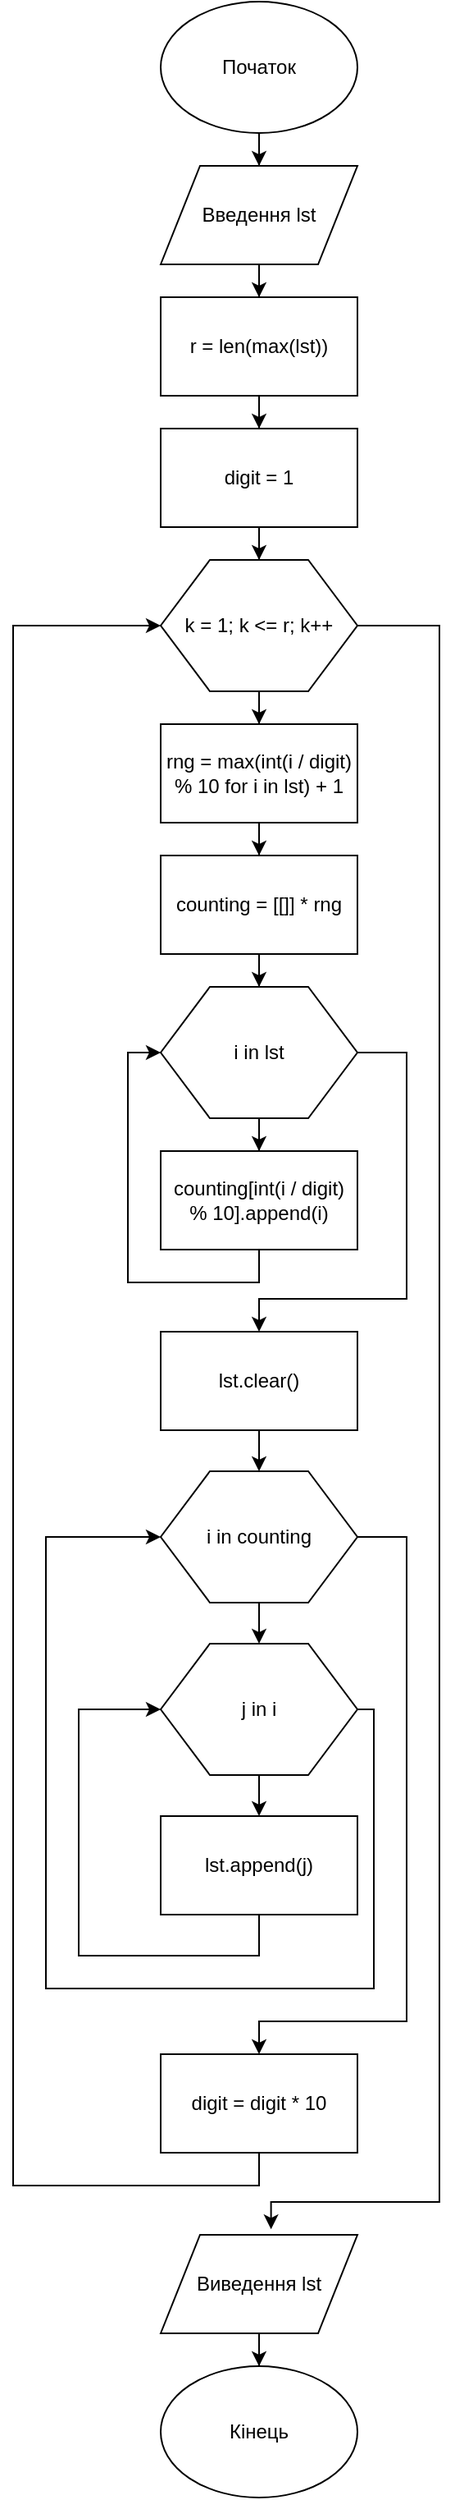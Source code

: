 <mxfile version="12.1.5" type="device" pages="1"><diagram id="dB1THNFQH96t44f8qNYR" name="Page-1"><mxGraphModel dx="2048" dy="1109" grid="1" gridSize="10" guides="1" tooltips="1" connect="1" arrows="1" fold="1" page="1" pageScale="1" pageWidth="900" pageHeight="1600" math="0" shadow="0"><root><mxCell id="0"/><mxCell id="1" parent="0"/><mxCell id="gM0uy4kYvN24FJa0DRkc-7" value="" style="edgeStyle=orthogonalEdgeStyle;rounded=0;orthogonalLoop=1;jettySize=auto;html=1;" edge="1" parent="1" source="gM0uy4kYvN24FJa0DRkc-1" target="gM0uy4kYvN24FJa0DRkc-2"><mxGeometry relative="1" as="geometry"/></mxCell><mxCell id="gM0uy4kYvN24FJa0DRkc-1" value="Початок" style="ellipse;whiteSpace=wrap;html=1;" vertex="1" parent="1"><mxGeometry x="360" y="10" width="120" height="80" as="geometry"/></mxCell><mxCell id="gM0uy4kYvN24FJa0DRkc-34" value="" style="edgeStyle=orthogonalEdgeStyle;rounded=0;orthogonalLoop=1;jettySize=auto;html=1;" edge="1" parent="1" source="gM0uy4kYvN24FJa0DRkc-2" target="gM0uy4kYvN24FJa0DRkc-33"><mxGeometry relative="1" as="geometry"/></mxCell><mxCell id="gM0uy4kYvN24FJa0DRkc-2" value="Введення lst" style="shape=parallelogram;perimeter=parallelogramPerimeter;whiteSpace=wrap;html=1;" vertex="1" parent="1"><mxGeometry x="360" y="110" width="120" height="60" as="geometry"/></mxCell><mxCell id="gM0uy4kYvN24FJa0DRkc-9" value="" style="edgeStyle=orthogonalEdgeStyle;rounded=0;orthogonalLoop=1;jettySize=auto;html=1;" edge="1" parent="1" source="gM0uy4kYvN24FJa0DRkc-3" target="gM0uy4kYvN24FJa0DRkc-5"><mxGeometry relative="1" as="geometry"/></mxCell><mxCell id="gM0uy4kYvN24FJa0DRkc-3" value="rng = max(int(i / digit) % 10 for i in lst) + 1" style="rounded=0;whiteSpace=wrap;html=1;" vertex="1" parent="1"><mxGeometry x="360" y="450" width="120" height="60" as="geometry"/></mxCell><mxCell id="gM0uy4kYvN24FJa0DRkc-10" value="" style="edgeStyle=orthogonalEdgeStyle;rounded=0;orthogonalLoop=1;jettySize=auto;html=1;" edge="1" parent="1" source="gM0uy4kYvN24FJa0DRkc-5" target="gM0uy4kYvN24FJa0DRkc-6"><mxGeometry relative="1" as="geometry"/></mxCell><mxCell id="gM0uy4kYvN24FJa0DRkc-5" value="counting = [[]] * rng" style="rounded=0;whiteSpace=wrap;html=1;" vertex="1" parent="1"><mxGeometry x="360" y="530" width="120" height="60" as="geometry"/></mxCell><mxCell id="gM0uy4kYvN24FJa0DRkc-12" value="" style="edgeStyle=orthogonalEdgeStyle;rounded=0;orthogonalLoop=1;jettySize=auto;html=1;" edge="1" parent="1" source="gM0uy4kYvN24FJa0DRkc-6" target="gM0uy4kYvN24FJa0DRkc-11"><mxGeometry relative="1" as="geometry"/></mxCell><mxCell id="gM0uy4kYvN24FJa0DRkc-16" style="edgeStyle=orthogonalEdgeStyle;rounded=0;orthogonalLoop=1;jettySize=auto;html=1;exitX=1;exitY=0.5;exitDx=0;exitDy=0;entryX=0.5;entryY=0;entryDx=0;entryDy=0;" edge="1" parent="1" source="gM0uy4kYvN24FJa0DRkc-6" target="gM0uy4kYvN24FJa0DRkc-15"><mxGeometry relative="1" as="geometry"><mxPoint x="520" y="820" as="targetPoint"/><Array as="points"><mxPoint x="510" y="650"/><mxPoint x="510" y="800"/><mxPoint x="420" y="800"/></Array></mxGeometry></mxCell><mxCell id="gM0uy4kYvN24FJa0DRkc-6" value="i in lst" style="shape=hexagon;perimeter=hexagonPerimeter2;whiteSpace=wrap;html=1;" vertex="1" parent="1"><mxGeometry x="360" y="610" width="120" height="80" as="geometry"/></mxCell><mxCell id="gM0uy4kYvN24FJa0DRkc-14" value="" style="edgeStyle=orthogonalEdgeStyle;rounded=0;orthogonalLoop=1;jettySize=auto;html=1;entryX=0;entryY=0.5;entryDx=0;entryDy=0;" edge="1" parent="1" source="gM0uy4kYvN24FJa0DRkc-11" target="gM0uy4kYvN24FJa0DRkc-6"><mxGeometry relative="1" as="geometry"><mxPoint x="310" y="640" as="targetPoint"/><Array as="points"><mxPoint x="420" y="790"/><mxPoint x="340" y="790"/><mxPoint x="340" y="650"/></Array></mxGeometry></mxCell><mxCell id="gM0uy4kYvN24FJa0DRkc-11" value="counting[int(i / digit) % 10].append(i)" style="rounded=0;whiteSpace=wrap;html=1;" vertex="1" parent="1"><mxGeometry x="360" y="710" width="120" height="60" as="geometry"/></mxCell><mxCell id="gM0uy4kYvN24FJa0DRkc-18" style="edgeStyle=orthogonalEdgeStyle;rounded=0;orthogonalLoop=1;jettySize=auto;html=1;exitX=0.5;exitY=1;exitDx=0;exitDy=0;entryX=0.5;entryY=0;entryDx=0;entryDy=0;" edge="1" parent="1" source="gM0uy4kYvN24FJa0DRkc-15" target="gM0uy4kYvN24FJa0DRkc-17"><mxGeometry relative="1" as="geometry"/></mxCell><mxCell id="gM0uy4kYvN24FJa0DRkc-15" value="lst.clear()" style="rounded=0;whiteSpace=wrap;html=1;" vertex="1" parent="1"><mxGeometry x="360" y="820" width="120" height="60" as="geometry"/></mxCell><mxCell id="gM0uy4kYvN24FJa0DRkc-20" value="" style="edgeStyle=orthogonalEdgeStyle;rounded=0;orthogonalLoop=1;jettySize=auto;html=1;" edge="1" parent="1" source="gM0uy4kYvN24FJa0DRkc-17" target="gM0uy4kYvN24FJa0DRkc-19"><mxGeometry relative="1" as="geometry"/></mxCell><mxCell id="gM0uy4kYvN24FJa0DRkc-41" style="edgeStyle=orthogonalEdgeStyle;rounded=0;orthogonalLoop=1;jettySize=auto;html=1;exitX=1;exitY=0.5;exitDx=0;exitDy=0;entryX=0.5;entryY=0;entryDx=0;entryDy=0;" edge="1" parent="1" source="gM0uy4kYvN24FJa0DRkc-17" target="gM0uy4kYvN24FJa0DRkc-40"><mxGeometry relative="1" as="geometry"><mxPoint x="520" y="1240" as="targetPoint"/><Array as="points"><mxPoint x="510" y="945"/><mxPoint x="510" y="1240"/><mxPoint x="420" y="1240"/></Array></mxGeometry></mxCell><mxCell id="gM0uy4kYvN24FJa0DRkc-17" value="i in counting" style="shape=hexagon;perimeter=hexagonPerimeter2;whiteSpace=wrap;html=1;" vertex="1" parent="1"><mxGeometry x="360" y="905" width="120" height="80" as="geometry"/></mxCell><mxCell id="gM0uy4kYvN24FJa0DRkc-23" value="" style="edgeStyle=orthogonalEdgeStyle;rounded=0;orthogonalLoop=1;jettySize=auto;html=1;" edge="1" parent="1" source="gM0uy4kYvN24FJa0DRkc-19" target="gM0uy4kYvN24FJa0DRkc-21"><mxGeometry relative="1" as="geometry"/></mxCell><mxCell id="gM0uy4kYvN24FJa0DRkc-31" style="edgeStyle=orthogonalEdgeStyle;rounded=0;orthogonalLoop=1;jettySize=auto;html=1;exitX=1;exitY=0.5;exitDx=0;exitDy=0;entryX=0;entryY=0.5;entryDx=0;entryDy=0;" edge="1" parent="1" source="gM0uy4kYvN24FJa0DRkc-19" target="gM0uy4kYvN24FJa0DRkc-17"><mxGeometry relative="1" as="geometry"><mxPoint x="290" y="930" as="targetPoint"/><Array as="points"><mxPoint x="490" y="1050"/><mxPoint x="490" y="1220"/><mxPoint x="290" y="1220"/><mxPoint x="290" y="945"/></Array></mxGeometry></mxCell><mxCell id="gM0uy4kYvN24FJa0DRkc-19" value="j in i" style="shape=hexagon;perimeter=hexagonPerimeter2;whiteSpace=wrap;html=1;" vertex="1" parent="1"><mxGeometry x="360" y="1010" width="120" height="80" as="geometry"/></mxCell><mxCell id="gM0uy4kYvN24FJa0DRkc-30" style="edgeStyle=orthogonalEdgeStyle;rounded=0;orthogonalLoop=1;jettySize=auto;html=1;exitX=0.5;exitY=1;exitDx=0;exitDy=0;entryX=0;entryY=0.5;entryDx=0;entryDy=0;" edge="1" parent="1" source="gM0uy4kYvN24FJa0DRkc-21" target="gM0uy4kYvN24FJa0DRkc-19"><mxGeometry relative="1" as="geometry"><mxPoint x="290" y="1060" as="targetPoint"/><Array as="points"><mxPoint x="420" y="1200"/><mxPoint x="310" y="1200"/><mxPoint x="310" y="1050"/></Array></mxGeometry></mxCell><mxCell id="gM0uy4kYvN24FJa0DRkc-21" value="lst.append(j)" style="rounded=0;whiteSpace=wrap;html=1;" vertex="1" parent="1"><mxGeometry x="360" y="1115" width="120" height="60" as="geometry"/></mxCell><mxCell id="gM0uy4kYvN24FJa0DRkc-29" value="" style="edgeStyle=orthogonalEdgeStyle;rounded=0;orthogonalLoop=1;jettySize=auto;html=1;" edge="1" parent="1" source="gM0uy4kYvN24FJa0DRkc-24" target="gM0uy4kYvN24FJa0DRkc-26"><mxGeometry relative="1" as="geometry"/></mxCell><mxCell id="gM0uy4kYvN24FJa0DRkc-24" value="Виведення lst" style="shape=parallelogram;perimeter=parallelogramPerimeter;whiteSpace=wrap;html=1;" vertex="1" parent="1"><mxGeometry x="360" y="1370" width="120" height="60" as="geometry"/></mxCell><mxCell id="gM0uy4kYvN24FJa0DRkc-26" value="Кінець" style="ellipse;whiteSpace=wrap;html=1;" vertex="1" parent="1"><mxGeometry x="360" y="1450" width="120" height="80" as="geometry"/></mxCell><mxCell id="gM0uy4kYvN24FJa0DRkc-36" value="" style="edgeStyle=orthogonalEdgeStyle;rounded=0;orthogonalLoop=1;jettySize=auto;html=1;" edge="1" parent="1" source="gM0uy4kYvN24FJa0DRkc-33" target="gM0uy4kYvN24FJa0DRkc-35"><mxGeometry relative="1" as="geometry"/></mxCell><mxCell id="gM0uy4kYvN24FJa0DRkc-33" value="r = len(max(lst))" style="rounded=0;whiteSpace=wrap;html=1;" vertex="1" parent="1"><mxGeometry x="360" y="190" width="120" height="60" as="geometry"/></mxCell><mxCell id="gM0uy4kYvN24FJa0DRkc-38" value="" style="edgeStyle=orthogonalEdgeStyle;rounded=0;orthogonalLoop=1;jettySize=auto;html=1;" edge="1" parent="1" source="gM0uy4kYvN24FJa0DRkc-35" target="gM0uy4kYvN24FJa0DRkc-37"><mxGeometry relative="1" as="geometry"/></mxCell><mxCell id="gM0uy4kYvN24FJa0DRkc-35" value="digit = 1" style="rounded=0;whiteSpace=wrap;html=1;" vertex="1" parent="1"><mxGeometry x="360" y="270" width="120" height="60" as="geometry"/></mxCell><mxCell id="gM0uy4kYvN24FJa0DRkc-39" value="" style="edgeStyle=orthogonalEdgeStyle;rounded=0;orthogonalLoop=1;jettySize=auto;html=1;" edge="1" parent="1" source="gM0uy4kYvN24FJa0DRkc-37" target="gM0uy4kYvN24FJa0DRkc-3"><mxGeometry relative="1" as="geometry"/></mxCell><mxCell id="gM0uy4kYvN24FJa0DRkc-43" style="edgeStyle=orthogonalEdgeStyle;rounded=0;orthogonalLoop=1;jettySize=auto;html=1;exitX=1;exitY=0.5;exitDx=0;exitDy=0;entryX=0.561;entryY=-0.056;entryDx=0;entryDy=0;entryPerimeter=0;" edge="1" parent="1" source="gM0uy4kYvN24FJa0DRkc-37" target="gM0uy4kYvN24FJa0DRkc-24"><mxGeometry relative="1" as="geometry"><mxPoint x="530" y="1400" as="targetPoint"/><Array as="points"><mxPoint x="530" y="390"/><mxPoint x="530" y="1350"/><mxPoint x="427" y="1350"/></Array></mxGeometry></mxCell><mxCell id="gM0uy4kYvN24FJa0DRkc-37" value="k = 1; k &amp;lt;= r; k++" style="shape=hexagon;perimeter=hexagonPerimeter2;whiteSpace=wrap;html=1;" vertex="1" parent="1"><mxGeometry x="360" y="350" width="120" height="80" as="geometry"/></mxCell><mxCell id="gM0uy4kYvN24FJa0DRkc-42" style="edgeStyle=orthogonalEdgeStyle;rounded=0;orthogonalLoop=1;jettySize=auto;html=1;exitX=0.5;exitY=1;exitDx=0;exitDy=0;entryX=0;entryY=0.5;entryDx=0;entryDy=0;" edge="1" parent="1" source="gM0uy4kYvN24FJa0DRkc-40" target="gM0uy4kYvN24FJa0DRkc-37"><mxGeometry relative="1" as="geometry"><mxPoint x="260" y="400" as="targetPoint"/><Array as="points"><mxPoint x="420" y="1340"/><mxPoint x="270" y="1340"/><mxPoint x="270" y="390"/></Array></mxGeometry></mxCell><mxCell id="gM0uy4kYvN24FJa0DRkc-40" value="digit = digit * 10" style="rounded=0;whiteSpace=wrap;html=1;" vertex="1" parent="1"><mxGeometry x="360" y="1260" width="120" height="60" as="geometry"/></mxCell></root></mxGraphModel></diagram></mxfile>